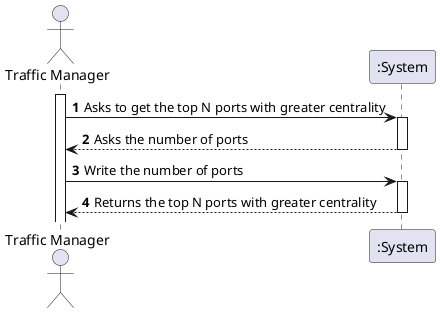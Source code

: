 @startuml
'https://plantuml.com/sequence-diagram

autonumber

actor "Traffic Manager" as TM

activate TM
TM -> ":System" : Asks to get the top N ports with greater centrality

activate ":System"
":System" --> TM : Asks the number of ports
deactivate ":System"
TM -> ":System" : Write the number of ports
activate ":System"
":System" --> TM : Returns the top N ports with greater centrality
deactivate ":System"


@enduml